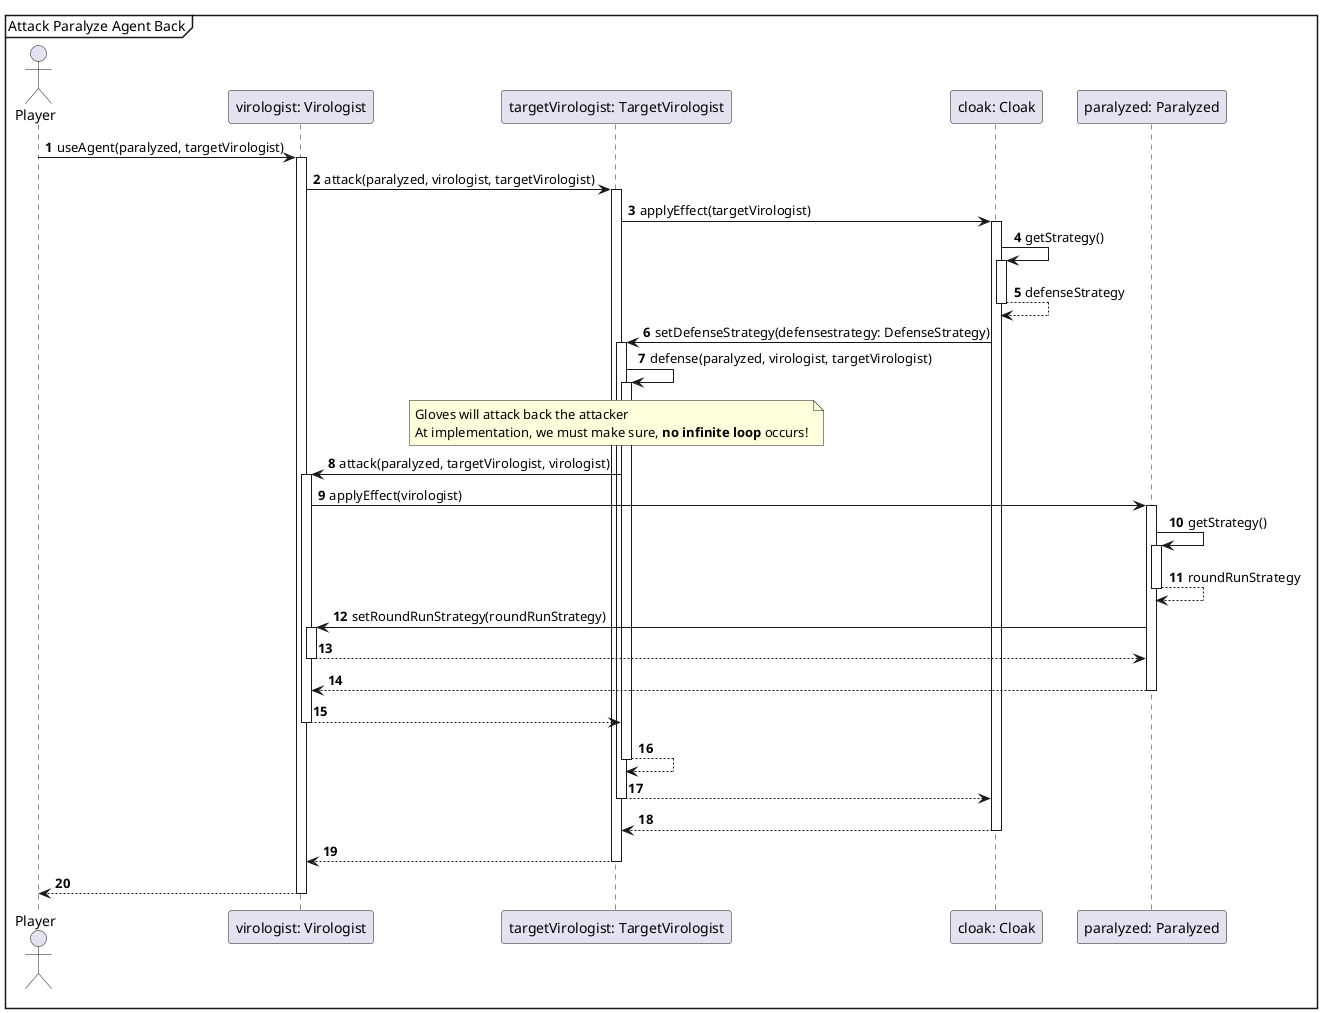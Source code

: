 @startuml
'https://plantuml.com/sequence-diagram

autonumber

mainframe Attack Paralyze Agent Back

actor Player

Player -> "virologist: Virologist"++: useAgent(paralyzed, targetVirologist)
"virologist: Virologist" -> "targetVirologist: TargetVirologist"++: attack(paralyzed, virologist, targetVirologist)
"targetVirologist: TargetVirologist" -> "cloak: Cloak"++ : applyEffect(targetVirologist)
"cloak: Cloak" -> "cloak: Cloak"++ : getStrategy()
"cloak: Cloak" --> "cloak: Cloak"-- : defenseStrategy

"cloak: Cloak" -> "targetVirologist: TargetVirologist"++: setDefenseStrategy(defensestrategy: DefenseStrategy)

"targetVirologist: TargetVirologist" -> "targetVirologist: TargetVirologist"++: defense(paralyzed, virologist, targetVirologist)

note over "targetVirologist: TargetVirologist"
    Gloves will attack back the attacker
    At implementation, we must make sure, **no infinite loop** occurs!
end note

"targetVirologist: TargetVirologist" -> "virologist: Virologist"++: attack(paralyzed, targetVirologist, virologist)
"virologist: Virologist" -> "paralyzed: Paralyzed"++ : applyEffect(virologist)
"paralyzed: Paralyzed" -> "paralyzed: Paralyzed"++ : getStrategy()
      "paralyzed: Paralyzed" --> "paralyzed: Paralyzed"-- : roundRunStrategy
      "paralyzed: Paralyzed" -> "virologist: Virologist"++: setRoundRunStrategy(roundRunStrategy)
      "virologist: Virologist" --> "paralyzed: Paralyzed"--
      "paralyzed: Paralyzed" --> "virologist: Virologist"--
"virologist: Virologist" --> "targetVirologist: TargetVirologist"--

"targetVirologist: TargetVirologist" --> "targetVirologist: TargetVirologist" --

"targetVirologist: TargetVirologist" --> "cloak: Cloak" --
"cloak: Cloak" --> "targetVirologist: TargetVirologist" --

"targetVirologist: TargetVirologist" --> "virologist: Virologist" --

"virologist: Virologist" --> Player --
@enduml